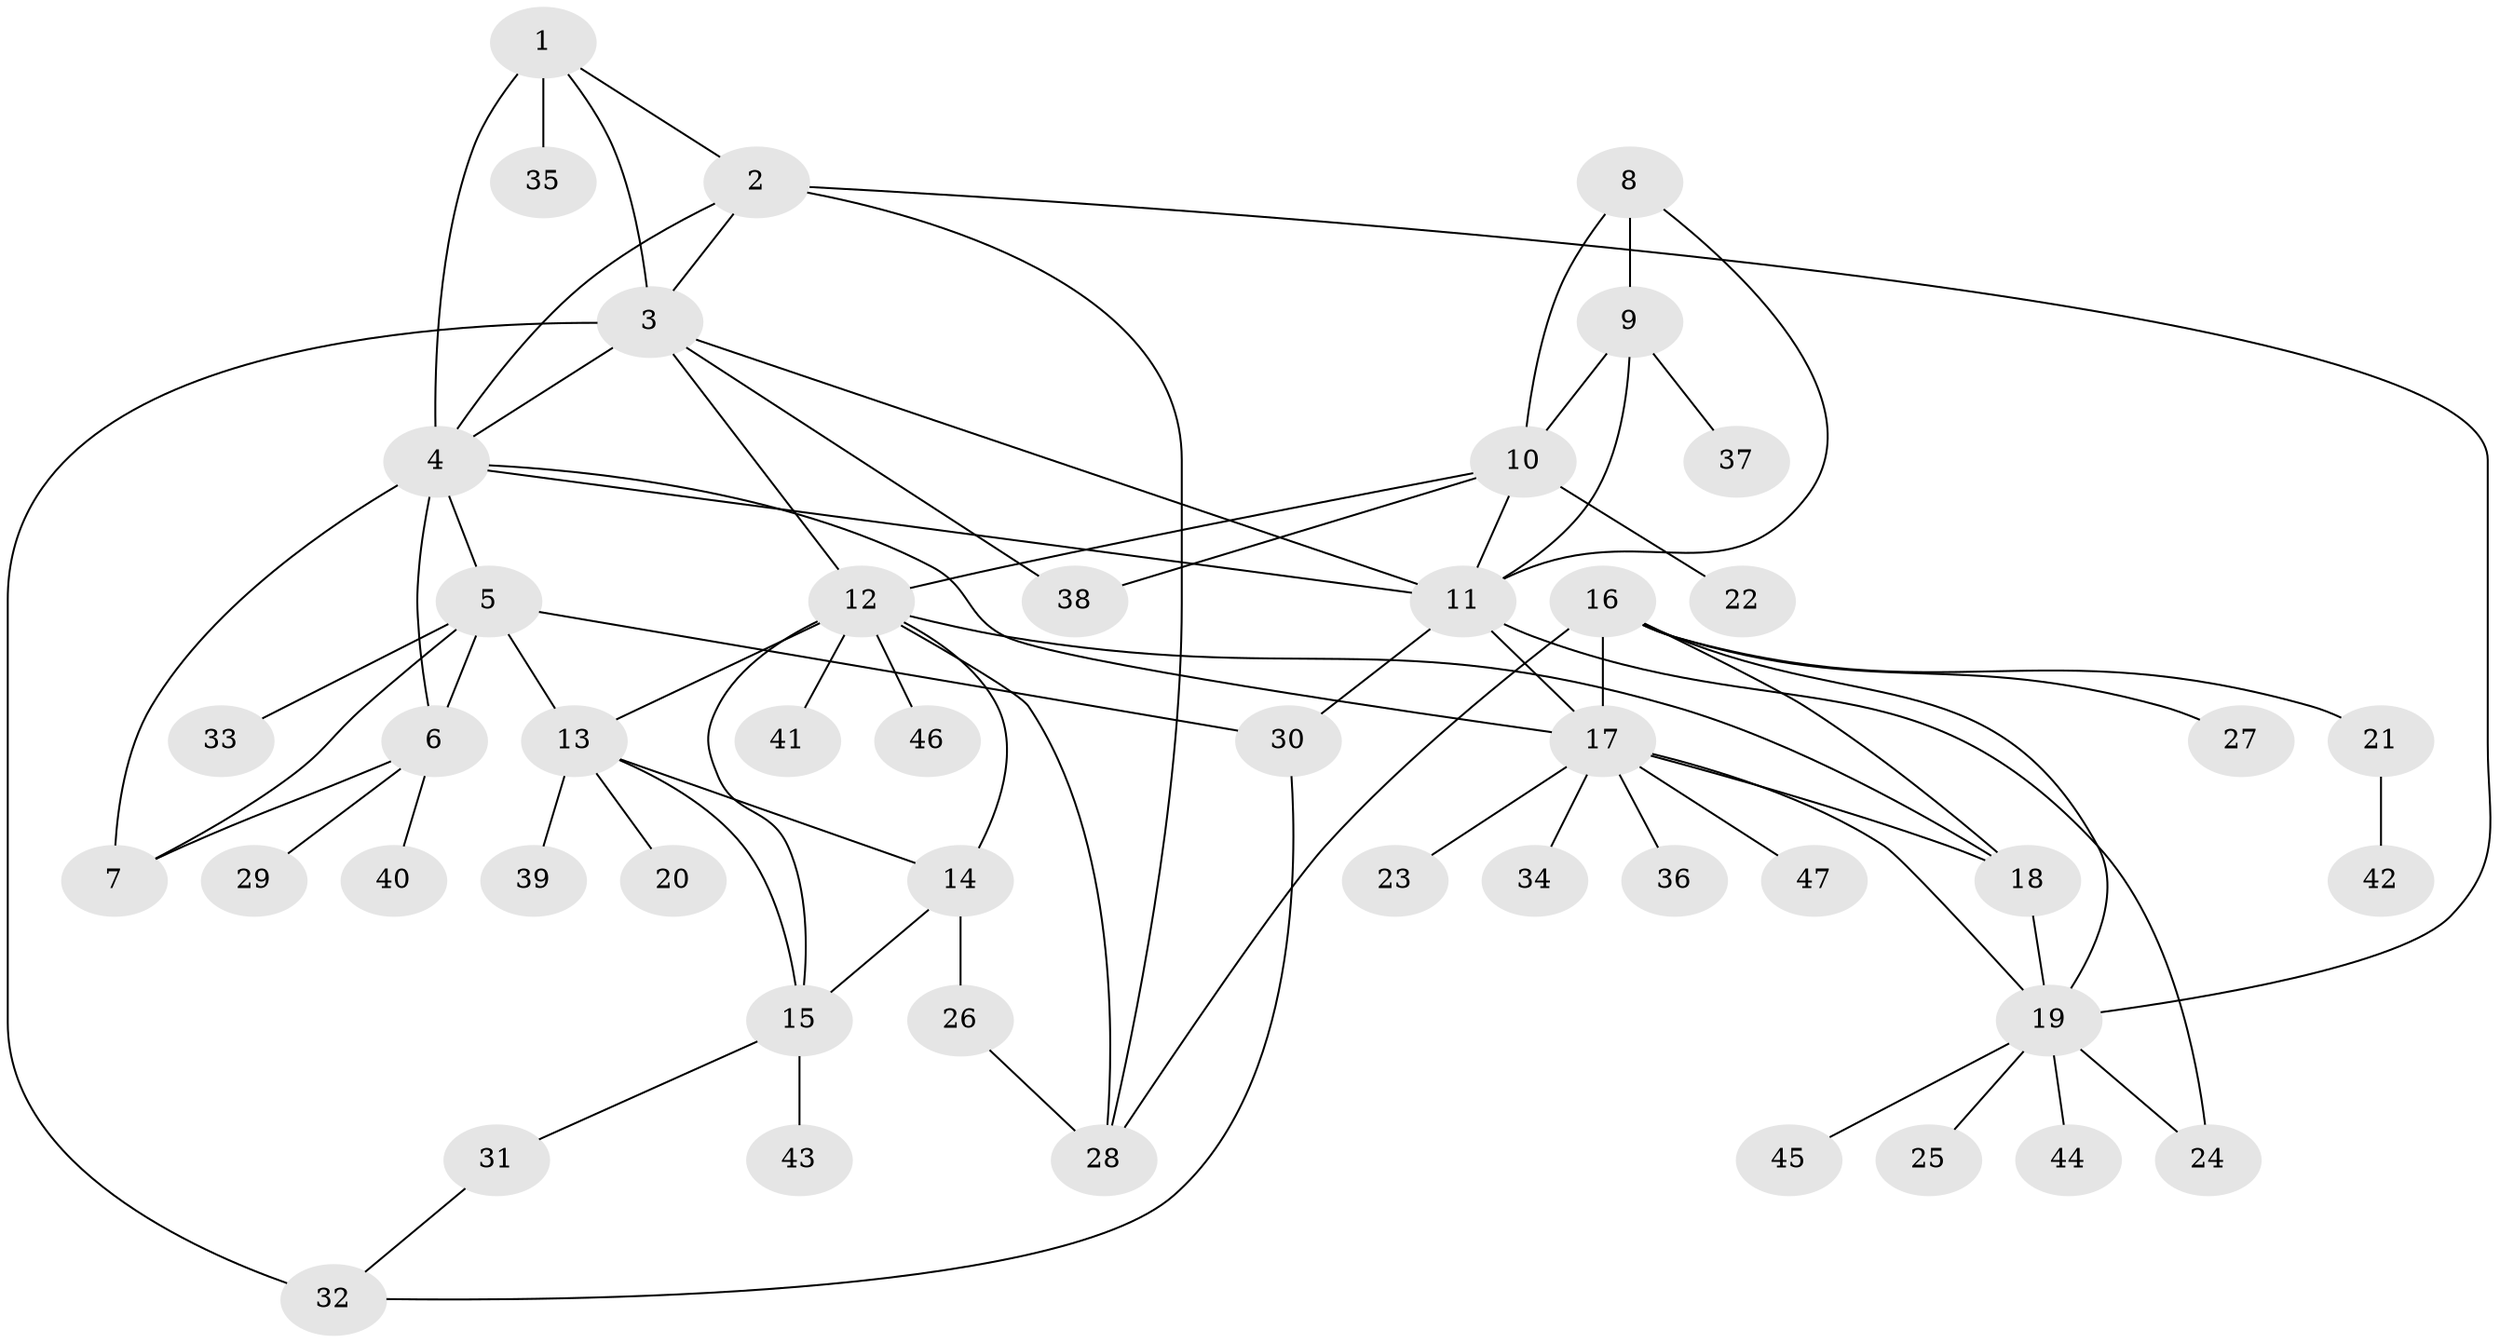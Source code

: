 // original degree distribution, {7: 0.053763440860215055, 6: 0.021505376344086023, 10: 0.03225806451612903, 4: 0.043010752688172046, 5: 0.03225806451612903, 9: 0.03225806451612903, 11: 0.021505376344086023, 2: 0.12903225806451613, 1: 0.6021505376344086, 3: 0.03225806451612903}
// Generated by graph-tools (version 1.1) at 2025/37/03/09/25 02:37:18]
// undirected, 47 vertices, 75 edges
graph export_dot {
graph [start="1"]
  node [color=gray90,style=filled];
  1;
  2;
  3;
  4;
  5;
  6;
  7;
  8;
  9;
  10;
  11;
  12;
  13;
  14;
  15;
  16;
  17;
  18;
  19;
  20;
  21;
  22;
  23;
  24;
  25;
  26;
  27;
  28;
  29;
  30;
  31;
  32;
  33;
  34;
  35;
  36;
  37;
  38;
  39;
  40;
  41;
  42;
  43;
  44;
  45;
  46;
  47;
  1 -- 2 [weight=1.0];
  1 -- 3 [weight=1.0];
  1 -- 4 [weight=1.0];
  1 -- 35 [weight=3.0];
  2 -- 3 [weight=1.0];
  2 -- 4 [weight=1.0];
  2 -- 19 [weight=1.0];
  2 -- 28 [weight=1.0];
  3 -- 4 [weight=2.0];
  3 -- 11 [weight=1.0];
  3 -- 12 [weight=1.0];
  3 -- 32 [weight=2.0];
  3 -- 38 [weight=1.0];
  4 -- 5 [weight=1.0];
  4 -- 6 [weight=1.0];
  4 -- 7 [weight=6.0];
  4 -- 11 [weight=2.0];
  4 -- 17 [weight=1.0];
  5 -- 6 [weight=1.0];
  5 -- 7 [weight=1.0];
  5 -- 13 [weight=1.0];
  5 -- 30 [weight=1.0];
  5 -- 33 [weight=1.0];
  6 -- 7 [weight=1.0];
  6 -- 29 [weight=1.0];
  6 -- 40 [weight=2.0];
  8 -- 9 [weight=1.0];
  8 -- 10 [weight=1.0];
  8 -- 11 [weight=1.0];
  9 -- 10 [weight=1.0];
  9 -- 11 [weight=1.0];
  9 -- 37 [weight=1.0];
  10 -- 11 [weight=1.0];
  10 -- 12 [weight=1.0];
  10 -- 22 [weight=5.0];
  10 -- 38 [weight=1.0];
  11 -- 17 [weight=1.0];
  11 -- 24 [weight=2.0];
  11 -- 30 [weight=1.0];
  12 -- 13 [weight=1.0];
  12 -- 14 [weight=1.0];
  12 -- 15 [weight=1.0];
  12 -- 18 [weight=1.0];
  12 -- 28 [weight=1.0];
  12 -- 41 [weight=1.0];
  12 -- 46 [weight=1.0];
  13 -- 14 [weight=1.0];
  13 -- 15 [weight=1.0];
  13 -- 20 [weight=1.0];
  13 -- 39 [weight=1.0];
  14 -- 15 [weight=1.0];
  14 -- 26 [weight=5.0];
  15 -- 31 [weight=1.0];
  15 -- 43 [weight=2.0];
  16 -- 17 [weight=1.0];
  16 -- 18 [weight=1.0];
  16 -- 19 [weight=1.0];
  16 -- 21 [weight=1.0];
  16 -- 27 [weight=1.0];
  16 -- 28 [weight=1.0];
  17 -- 18 [weight=1.0];
  17 -- 19 [weight=1.0];
  17 -- 23 [weight=1.0];
  17 -- 34 [weight=1.0];
  17 -- 36 [weight=1.0];
  17 -- 47 [weight=1.0];
  18 -- 19 [weight=1.0];
  19 -- 24 [weight=1.0];
  19 -- 25 [weight=1.0];
  19 -- 44 [weight=1.0];
  19 -- 45 [weight=1.0];
  21 -- 42 [weight=1.0];
  26 -- 28 [weight=1.0];
  30 -- 32 [weight=1.0];
  31 -- 32 [weight=1.0];
}
